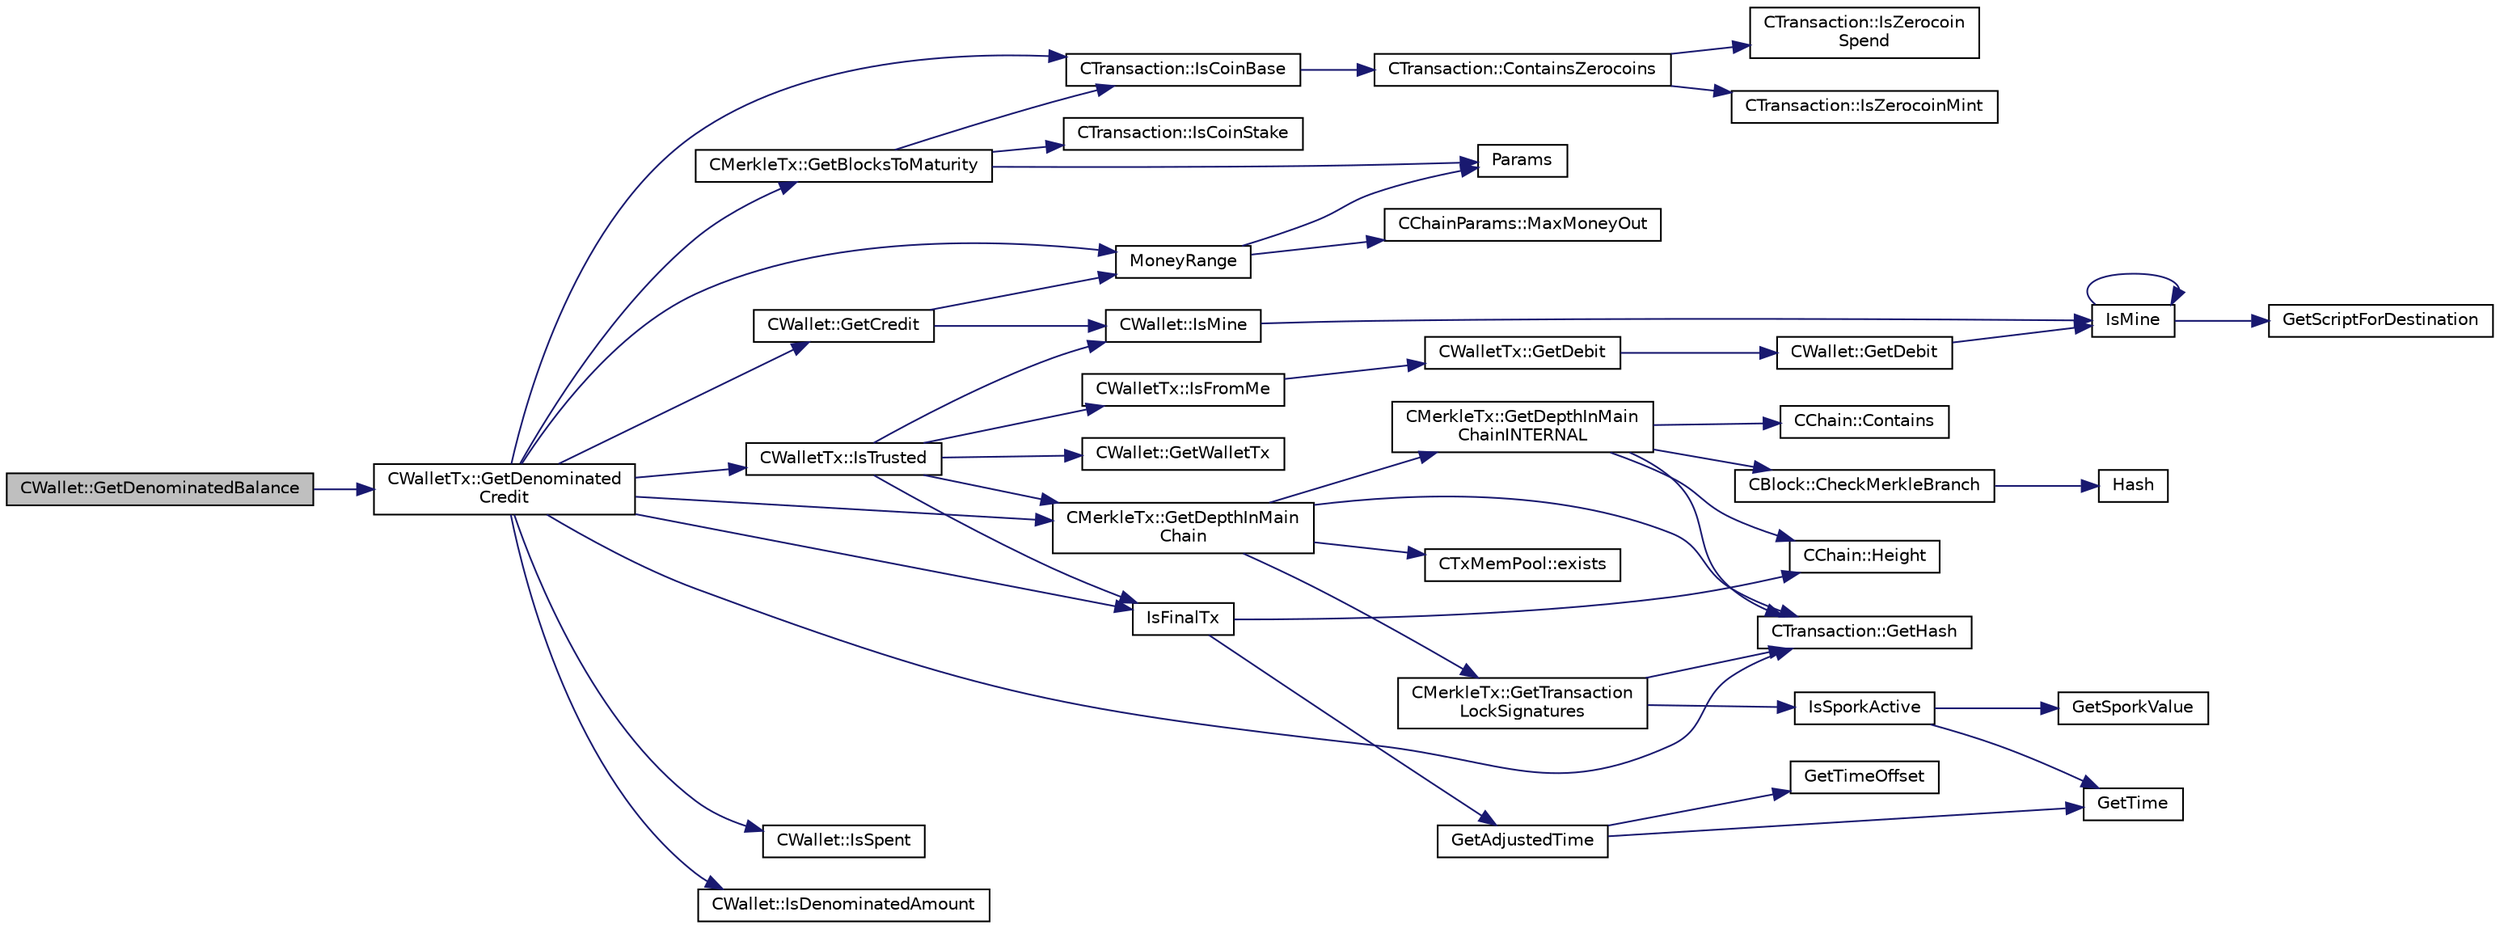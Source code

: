 digraph "CWallet::GetDenominatedBalance"
{
  edge [fontname="Helvetica",fontsize="10",labelfontname="Helvetica",labelfontsize="10"];
  node [fontname="Helvetica",fontsize="10",shape=record];
  rankdir="LR";
  Node437 [label="CWallet::GetDenominatedBalance",height=0.2,width=0.4,color="black", fillcolor="grey75", style="filled", fontcolor="black"];
  Node437 -> Node438 [color="midnightblue",fontsize="10",style="solid",fontname="Helvetica"];
  Node438 [label="CWalletTx::GetDenominated\lCredit",height=0.2,width=0.4,color="black", fillcolor="white", style="filled",URL="$class_c_wallet_tx.html#add56840ebbe56702eeddbfda1870d628"];
  Node438 -> Node439 [color="midnightblue",fontsize="10",style="solid",fontname="Helvetica"];
  Node439 [label="CTransaction::IsCoinBase",height=0.2,width=0.4,color="black", fillcolor="white", style="filled",URL="$class_c_transaction.html#a96256e8ac1bf79ad9c057e48c41132dd"];
  Node439 -> Node440 [color="midnightblue",fontsize="10",style="solid",fontname="Helvetica"];
  Node440 [label="CTransaction::ContainsZerocoins",height=0.2,width=0.4,color="black", fillcolor="white", style="filled",URL="$class_c_transaction.html#a613051e8e5651a7500cb455f37dd1116"];
  Node440 -> Node441 [color="midnightblue",fontsize="10",style="solid",fontname="Helvetica"];
  Node441 [label="CTransaction::IsZerocoin\lSpend",height=0.2,width=0.4,color="black", fillcolor="white", style="filled",URL="$class_c_transaction.html#a4cda5603795c5f9179d4c8bd43f809cd"];
  Node440 -> Node442 [color="midnightblue",fontsize="10",style="solid",fontname="Helvetica"];
  Node442 [label="CTransaction::IsZerocoinMint",height=0.2,width=0.4,color="black", fillcolor="white", style="filled",URL="$class_c_transaction.html#ab91efb1c2312e6feeecfbbfff11abbb1"];
  Node438 -> Node443 [color="midnightblue",fontsize="10",style="solid",fontname="Helvetica"];
  Node443 [label="CMerkleTx::GetBlocksToMaturity",height=0.2,width=0.4,color="black", fillcolor="white", style="filled",URL="$class_c_merkle_tx.html#a69ebd437f7b44169659c3527fe73b6ab"];
  Node443 -> Node439 [color="midnightblue",fontsize="10",style="solid",fontname="Helvetica"];
  Node443 -> Node444 [color="midnightblue",fontsize="10",style="solid",fontname="Helvetica"];
  Node444 [label="CTransaction::IsCoinStake",height=0.2,width=0.4,color="black", fillcolor="white", style="filled",URL="$class_c_transaction.html#ace4278a41a296d40dcf5fb2b9cf007ec"];
  Node443 -> Node445 [color="midnightblue",fontsize="10",style="solid",fontname="Helvetica"];
  Node445 [label="Params",height=0.2,width=0.4,color="black", fillcolor="white", style="filled",URL="$chainparams_8cpp.html#ace5c5b706d71a324a417dd2db394fd4a",tooltip="Return the currently selected parameters. "];
  Node438 -> Node446 [color="midnightblue",fontsize="10",style="solid",fontname="Helvetica"];
  Node446 [label="CMerkleTx::GetDepthInMain\lChain",height=0.2,width=0.4,color="black", fillcolor="white", style="filled",URL="$class_c_merkle_tx.html#a5bf3a355593ecce5799de92d013149b1",tooltip="Return depth of transaction in blockchain: -1 : not in blockchain, and not in memory pool (conflicted..."];
  Node446 -> Node447 [color="midnightblue",fontsize="10",style="solid",fontname="Helvetica"];
  Node447 [label="CMerkleTx::GetDepthInMain\lChainINTERNAL",height=0.2,width=0.4,color="black", fillcolor="white", style="filled",URL="$class_c_merkle_tx.html#ada4285bcdc83c90dc5829d9902b1271c"];
  Node447 -> Node448 [color="midnightblue",fontsize="10",style="solid",fontname="Helvetica"];
  Node448 [label="CChain::Contains",height=0.2,width=0.4,color="black", fillcolor="white", style="filled",URL="$class_c_chain.html#af1786dc229c215dea7f727c11df2c8dc",tooltip="Efficiently check whether a block is present in this chain. "];
  Node447 -> Node449 [color="midnightblue",fontsize="10",style="solid",fontname="Helvetica"];
  Node449 [label="CBlock::CheckMerkleBranch",height=0.2,width=0.4,color="black", fillcolor="white", style="filled",URL="$class_c_block.html#a81684cf96f6fb6731c869865b80d1ccd"];
  Node449 -> Node450 [color="midnightblue",fontsize="10",style="solid",fontname="Helvetica"];
  Node450 [label="Hash",height=0.2,width=0.4,color="black", fillcolor="white", style="filled",URL="$hash_8h.html#a12c5e981d7f5f2850027fd5e932eff61",tooltip="Compute the 256-bit hash of a std::string. "];
  Node447 -> Node451 [color="midnightblue",fontsize="10",style="solid",fontname="Helvetica"];
  Node451 [label="CTransaction::GetHash",height=0.2,width=0.4,color="black", fillcolor="white", style="filled",URL="$class_c_transaction.html#a7efd1379de830341417c0bfa23a149aa"];
  Node447 -> Node452 [color="midnightblue",fontsize="10",style="solid",fontname="Helvetica"];
  Node452 [label="CChain::Height",height=0.2,width=0.4,color="black", fillcolor="white", style="filled",URL="$class_c_chain.html#ad4758bc8872ce065a9579f77c3171d40",tooltip="Return the maximal height in the chain. "];
  Node446 -> Node453 [color="midnightblue",fontsize="10",style="solid",fontname="Helvetica"];
  Node453 [label="CTxMemPool::exists",height=0.2,width=0.4,color="black", fillcolor="white", style="filled",URL="$class_c_tx_mem_pool.html#adba06e79be4a1a092dd2db8290733be7"];
  Node446 -> Node451 [color="midnightblue",fontsize="10",style="solid",fontname="Helvetica"];
  Node446 -> Node454 [color="midnightblue",fontsize="10",style="solid",fontname="Helvetica"];
  Node454 [label="CMerkleTx::GetTransaction\lLockSignatures",height=0.2,width=0.4,color="black", fillcolor="white", style="filled",URL="$class_c_merkle_tx.html#a29ab20d0785095dba254ca1050ba6989"];
  Node454 -> Node455 [color="midnightblue",fontsize="10",style="solid",fontname="Helvetica"];
  Node455 [label="IsSporkActive",height=0.2,width=0.4,color="black", fillcolor="white", style="filled",URL="$spork_8cpp.html#a3305663176e21e81c80dc951a7f8ea5e"];
  Node455 -> Node456 [color="midnightblue",fontsize="10",style="solid",fontname="Helvetica"];
  Node456 [label="GetSporkValue",height=0.2,width=0.4,color="black", fillcolor="white", style="filled",URL="$spork_8cpp.html#a7125c44e1c9a54dc7c28556b3fb24a8f"];
  Node455 -> Node457 [color="midnightblue",fontsize="10",style="solid",fontname="Helvetica"];
  Node457 [label="GetTime",height=0.2,width=0.4,color="black", fillcolor="white", style="filled",URL="$utiltime_8cpp.html#a46fac5fba8ba905b5f9acb364f5d8c6f",tooltip="For unit testing. "];
  Node454 -> Node451 [color="midnightblue",fontsize="10",style="solid",fontname="Helvetica"];
  Node438 -> Node458 [color="midnightblue",fontsize="10",style="solid",fontname="Helvetica"];
  Node458 [label="IsFinalTx",height=0.2,width=0.4,color="black", fillcolor="white", style="filled",URL="$main_8cpp.html#adc332cd7ac94e639bb4239618341be19"];
  Node458 -> Node452 [color="midnightblue",fontsize="10",style="solid",fontname="Helvetica"];
  Node458 -> Node459 [color="midnightblue",fontsize="10",style="solid",fontname="Helvetica"];
  Node459 [label="GetAdjustedTime",height=0.2,width=0.4,color="black", fillcolor="white", style="filled",URL="$timedata_8cpp.html#a09f81b9c7650f898cf3cf305b87547e6"];
  Node459 -> Node457 [color="midnightblue",fontsize="10",style="solid",fontname="Helvetica"];
  Node459 -> Node460 [color="midnightblue",fontsize="10",style="solid",fontname="Helvetica"];
  Node460 [label="GetTimeOffset",height=0.2,width=0.4,color="black", fillcolor="white", style="filled",URL="$timedata_8cpp.html#a50ca5344c75631267633f15cfe5e983e",tooltip="\"Never go to sea with two chronometers; take one or three.\" Our three time sources are: ..."];
  Node438 -> Node461 [color="midnightblue",fontsize="10",style="solid",fontname="Helvetica"];
  Node461 [label="CWalletTx::IsTrusted",height=0.2,width=0.4,color="black", fillcolor="white", style="filled",URL="$class_c_wallet_tx.html#a71efb0d5b5def8ae00a1d74b8741bfcb"];
  Node461 -> Node458 [color="midnightblue",fontsize="10",style="solid",fontname="Helvetica"];
  Node461 -> Node446 [color="midnightblue",fontsize="10",style="solid",fontname="Helvetica"];
  Node461 -> Node462 [color="midnightblue",fontsize="10",style="solid",fontname="Helvetica"];
  Node462 [label="CWalletTx::IsFromMe",height=0.2,width=0.4,color="black", fillcolor="white", style="filled",URL="$class_c_wallet_tx.html#a4b4fdec025af8171852c3eece1c2508f"];
  Node462 -> Node463 [color="midnightblue",fontsize="10",style="solid",fontname="Helvetica"];
  Node463 [label="CWalletTx::GetDebit",height=0.2,width=0.4,color="black", fillcolor="white", style="filled",URL="$class_c_wallet_tx.html#a7757c17a323e5f6f75c92acb398d3568",tooltip="filter decides which addresses will count towards the debit "];
  Node463 -> Node464 [color="midnightblue",fontsize="10",style="solid",fontname="Helvetica"];
  Node464 [label="CWallet::GetDebit",height=0.2,width=0.4,color="black", fillcolor="white", style="filled",URL="$group__map_wallet.html#ga5ab4855aac6f4b335421944403e44d6d"];
  Node464 -> Node465 [color="midnightblue",fontsize="10",style="solid",fontname="Helvetica"];
  Node465 [label="IsMine",height=0.2,width=0.4,color="black", fillcolor="white", style="filled",URL="$wallet__ismine_8cpp.html#adc59cf67d903c1ba1ef225561b85bfce"];
  Node465 -> Node466 [color="midnightblue",fontsize="10",style="solid",fontname="Helvetica"];
  Node466 [label="GetScriptForDestination",height=0.2,width=0.4,color="black", fillcolor="white", style="filled",URL="$standard_8cpp.html#ae40f28d3b46c21033f6ee1f1200d0321"];
  Node465 -> Node465 [color="midnightblue",fontsize="10",style="solid",fontname="Helvetica"];
  Node461 -> Node467 [color="midnightblue",fontsize="10",style="solid",fontname="Helvetica"];
  Node467 [label="CWallet::GetWalletTx",height=0.2,width=0.4,color="black", fillcolor="white", style="filled",URL="$group__map_wallet.html#gac496716bb889a5934fa27398aeb2330a"];
  Node461 -> Node468 [color="midnightblue",fontsize="10",style="solid",fontname="Helvetica"];
  Node468 [label="CWallet::IsMine",height=0.2,width=0.4,color="black", fillcolor="white", style="filled",URL="$group__map_wallet.html#ga4eada57edc1c443564b8cc9b853d955c"];
  Node468 -> Node465 [color="midnightblue",fontsize="10",style="solid",fontname="Helvetica"];
  Node438 -> Node451 [color="midnightblue",fontsize="10",style="solid",fontname="Helvetica"];
  Node438 -> Node469 [color="midnightblue",fontsize="10",style="solid",fontname="Helvetica"];
  Node469 [label="CWallet::IsSpent",height=0.2,width=0.4,color="black", fillcolor="white", style="filled",URL="$group__map_wallet.html#ga6adcf1c224ed3c3fe4b0b19f6fca75d8",tooltip="Outpoint is spent if any non-conflicted transaction spends it: "];
  Node438 -> Node470 [color="midnightblue",fontsize="10",style="solid",fontname="Helvetica"];
  Node470 [label="CWallet::IsDenominatedAmount",height=0.2,width=0.4,color="black", fillcolor="white", style="filled",URL="$group__map_wallet.html#ga070aa9135ca31d630fa798a868c0b59c"];
  Node438 -> Node471 [color="midnightblue",fontsize="10",style="solid",fontname="Helvetica"];
  Node471 [label="CWallet::GetCredit",height=0.2,width=0.4,color="black", fillcolor="white", style="filled",URL="$class_c_wallet.html#aa60b69c7d4ea6063ed83b13d7c6fe695"];
  Node471 -> Node472 [color="midnightblue",fontsize="10",style="solid",fontname="Helvetica"];
  Node472 [label="MoneyRange",height=0.2,width=0.4,color="black", fillcolor="white", style="filled",URL="$main_8cpp.html#a0529385ca34689843ef65d844a67c945"];
  Node472 -> Node445 [color="midnightblue",fontsize="10",style="solid",fontname="Helvetica"];
  Node472 -> Node473 [color="midnightblue",fontsize="10",style="solid",fontname="Helvetica"];
  Node473 [label="CChainParams::MaxMoneyOut",height=0.2,width=0.4,color="black", fillcolor="white", style="filled",URL="$class_c_chain_params.html#a82190f02d83daee6823362e3c25848d0"];
  Node471 -> Node468 [color="midnightblue",fontsize="10",style="solid",fontname="Helvetica"];
  Node438 -> Node472 [color="midnightblue",fontsize="10",style="solid",fontname="Helvetica"];
}
